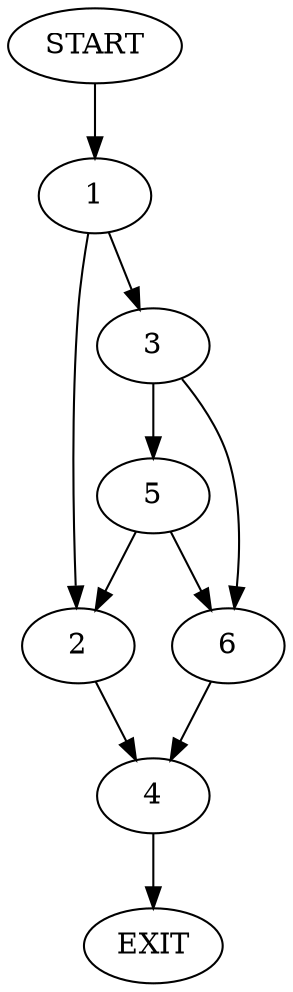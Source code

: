 digraph {
0 [label="START"]
7 [label="EXIT"]
0 -> 1
1 -> 2
1 -> 3
2 -> 4
3 -> 5
3 -> 6
5 -> 6
5 -> 2
6 -> 4
4 -> 7
}
